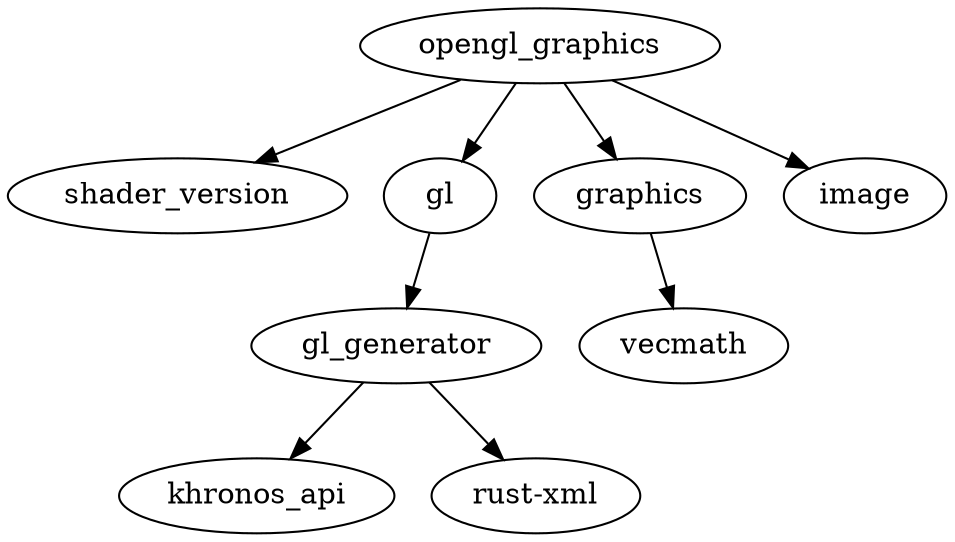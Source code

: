 digraph example3 {
    N0[label="opengl_graphics"];
    N1[label="shader_version"];
    N2[label="gl"];
    N3[label="gl_generator"];
    N4[label="khronos_api"];
    N5[label="graphics"];
    N6[label="vecmath"];
    N7[label="rust-xml"];
    N8[label="image"];
    N2 -> N3[label=""];
    N5 -> N6[label=""];
    N3 -> N4[label=""];
    N3 -> N7[label=""];
    N0 -> N5[label=""];
    N0 -> N2[label=""];
    N0 -> N8[label=""];
    N0 -> N1[label=""];
}
